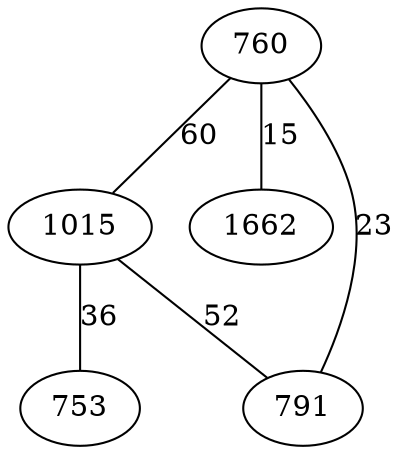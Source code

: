 graph {
	760 -- 1015 [label="60"];
	760 -- 1662 [label="15"];
	760 -- 791 [label="23"];
	1015 -- 791 [label="52"];
	1015 -- 753 [label="36"];
}
